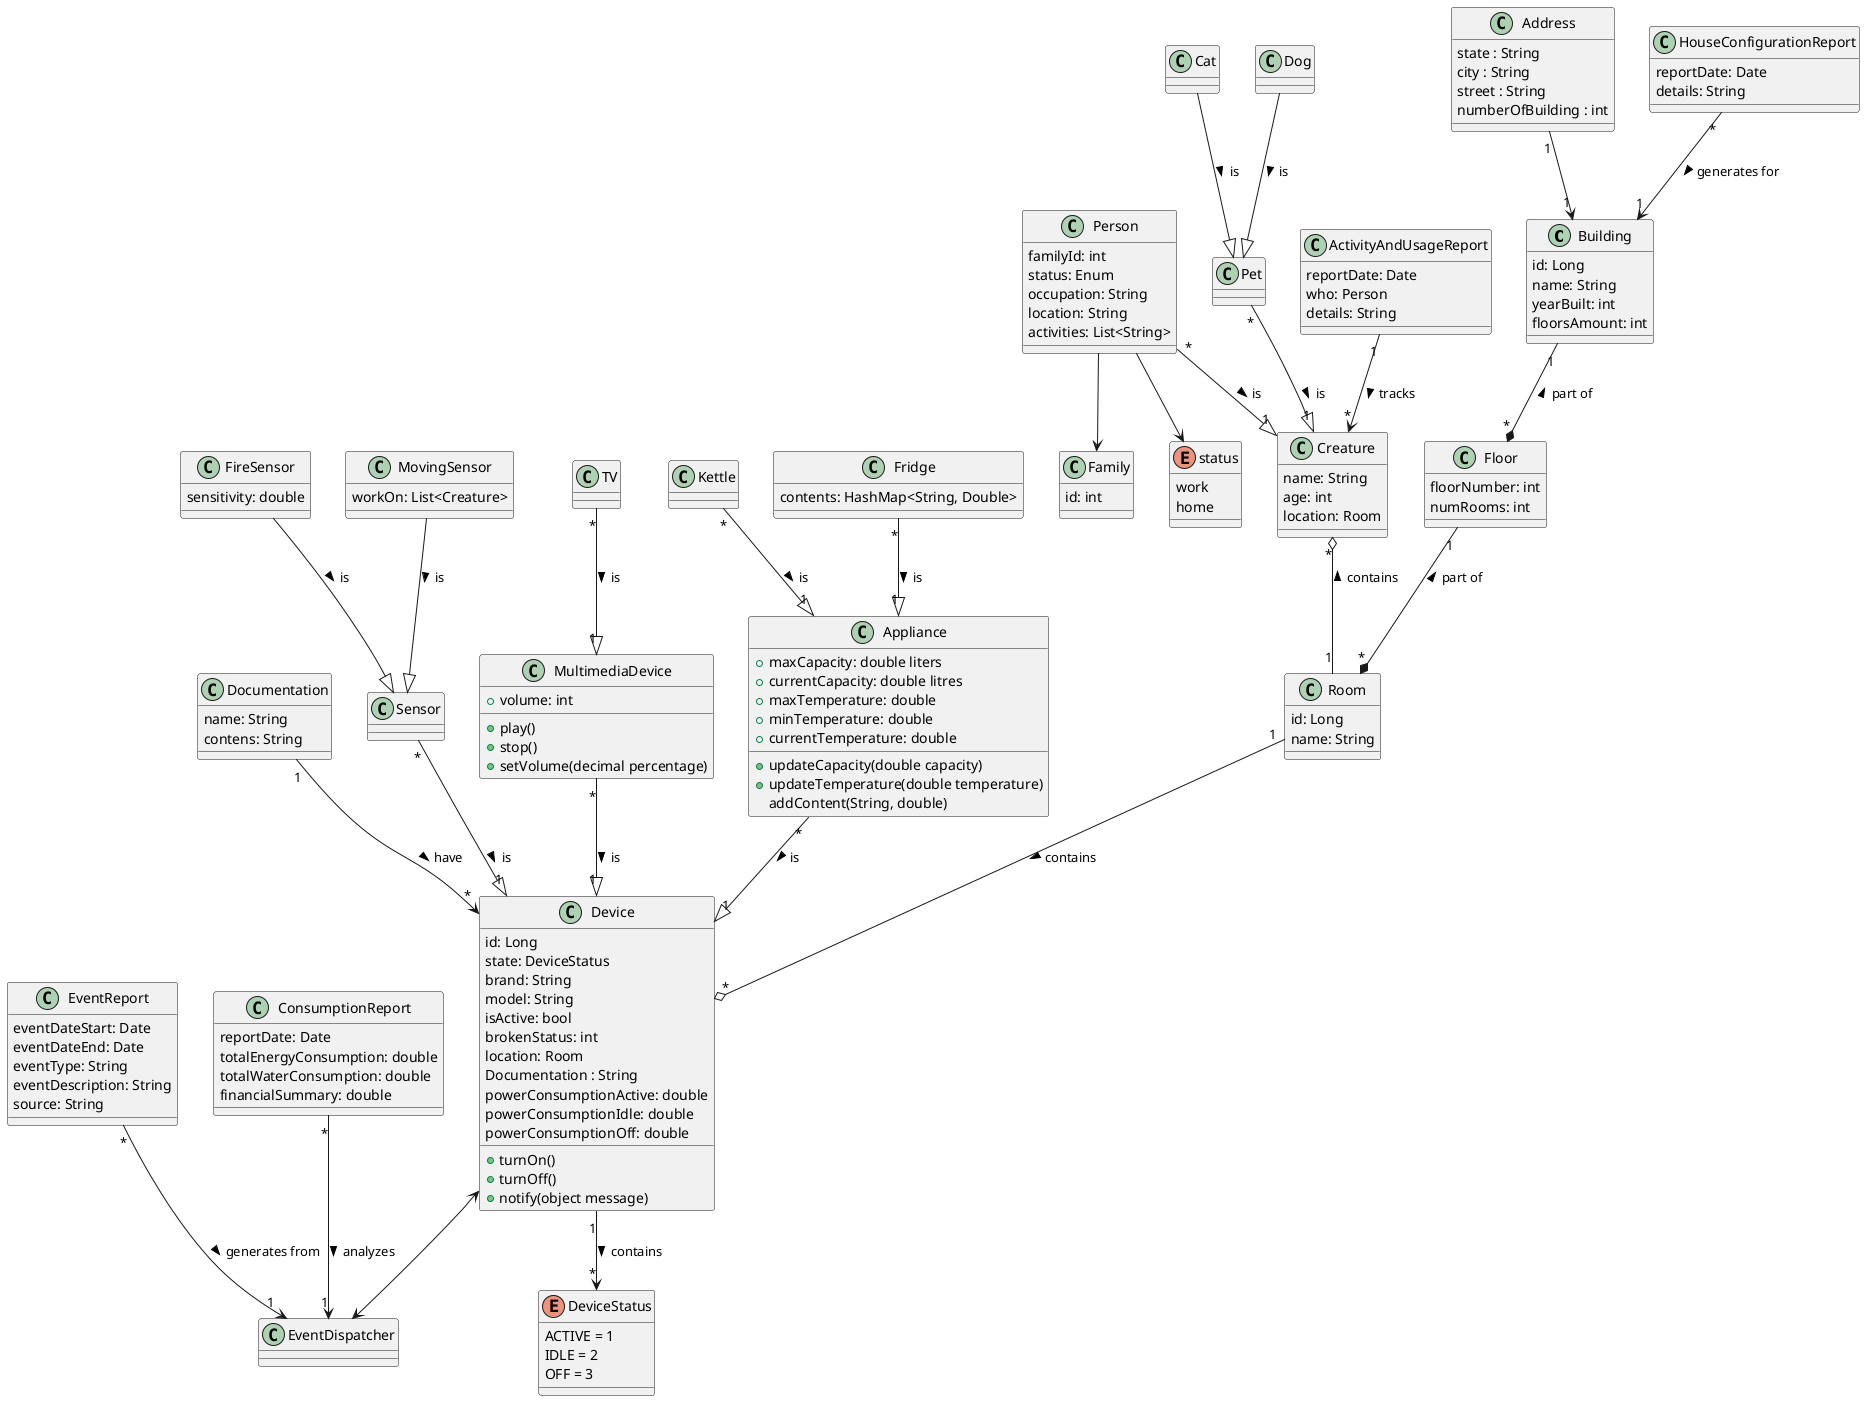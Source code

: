 @startuml
class "Building" as bl {
    id: Long
    name: String
    yearBuilt: int
    floorsAmount: int
}

class Address {
    state : String
    city : String
    street : String
    numberOfBuilding : int
}

Address "1" --> "1" bl

class "Floor" as fl {
    floorNumber: int
    numRooms: int
}

class "Room" as ro {
    id: Long
    name: String
}

class "Documentation" {
    name: String
    contens: String
}

class "Device" as de {
    id: Long
    state: DeviceStatus
    brand: String
    model: String
    isActive: bool
    brokenStatus: int
    location: Room
    Documentation : String
    powerConsumptionActive: double
    powerConsumptionIdle: double
    powerConsumptionOff: double
    +turnOn()
    +turnOff()
    +notify(object message)
}



enum "DeviceStatus" as ds {
    ACTIVE = 1
    IDLE = 2
    OFF = 3
}

class "Sensor" as se {

}

class "FireSensor" as fise {
    sensitivity: double
}

class "MovingSensor" as mose {
    workOn: List<Creature>
}

class "MultimediaDevice" as md {
    +volume: int
    +play()
    +stop()
    +setVolume(decimal percentage)
}

class "Appliance" as ad {
    +maxCapacity: double liters
    +currentCapacity: double litres
    +maxTemperature: double
    +minTemperature: double
    +currentTemperature: double
    +updateCapacity(double capacity)
    +updateTemperature(double temperature)
    addContent(String, double)
}

class "TV" as tv {
}

class "Kettle" as ket {
}

class "Fridge" as frid {
    contents: HashMap<String, Double>
}

class "Creature" as cret {
    name: String
    age: int
    location: Room
}

class "Person" as pers {
    familyId: int
    status: Enum
    occupation: String
    location: String
    activities: List<String>
}

class Family {
    id: int
}
pers --> Family

Enum status {
    work
    home
}

class "Pet" as pet{
}

class "Cat" as cat {
}

class "Dog" as dog {
}

class "HouseConfigurationReport" {
    reportDate: Date
    details: String
}

class "EventReport" {
    eventDateStart: Date
    eventDateEnd: Date
    eventType: String
    eventDescription: String
    source: String
}


class "ActivityAndUsageReport" {
    reportDate: Date
    who: Person
    details: String
}

class "ConsumptionReport" {
    reportDate: Date
    totalEnergyConsumption: double
    totalWaterConsumption: double
    financialSummary: double
}

class EventDispatcher {}

HouseConfigurationReport "*" --> "1" bl : generates for >
EventReport "*" --> "1" EventDispatcher : generates from >
ActivityAndUsageReport "1" --> "*" cret : tracks >
ConsumptionReport "*" --> "1" EventDispatcher : analyzes >
de <--> EventDispatcher

cret "*" o-- "1" ro : contains <

pers "*" --|> "1" cret : is >
pers --> status
pet "*" --|> "1" cret : is >

cat  --|> pet : is >
dog --|> pet : is >

bl "1" --* "*" fl : part of <

fl "1" --* "*" ro : part of <

ro "1" --o "*" de : contains >
Documentation "1" --> "*" de : have >
de "1" --> "*" ds : contains >

md "*" --|> "1" de : is >
ad "*" --|> "1" de : is >

tv "*" --|> "1" md : is >
ket "*" --|> "1" ad : is >
frid "*" --|> "1" ad : is >

se "*" --|> "1" de : is >
fise --|> se : is >
mose --|> se : is >
@enduml